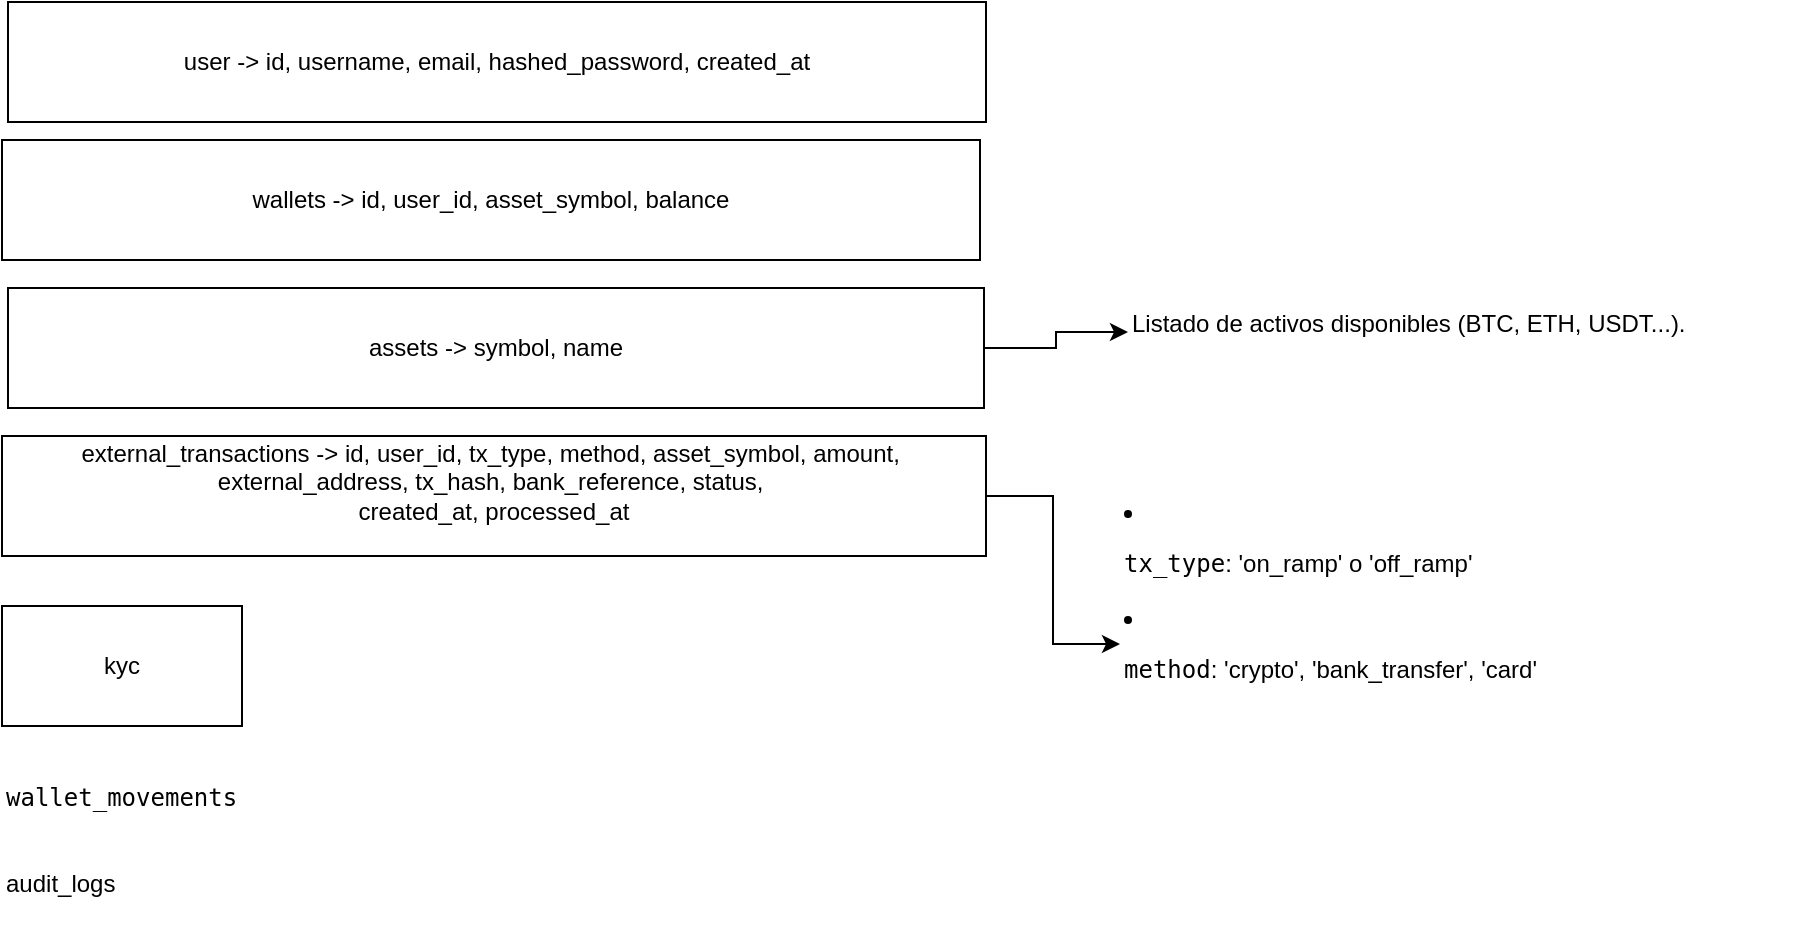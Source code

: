 <mxfile version="24.6.4" type="device">
  <diagram name="Page-1" id="yWySbUb0s3jJObHDZFrF">
    <mxGraphModel dx="1450" dy="1029" grid="0" gridSize="10" guides="1" tooltips="1" connect="1" arrows="1" fold="1" page="0" pageScale="1" pageWidth="850" pageHeight="1100" math="0" shadow="0">
      <root>
        <mxCell id="0" />
        <mxCell id="1" parent="0" />
        <mxCell id="L_gjNP1ykKeoBa9wgZY3-1" value="user -&amp;gt;&amp;nbsp;id, username, email, hashed_password, created_at" style="rounded=0;whiteSpace=wrap;html=1;" vertex="1" parent="1">
          <mxGeometry x="-167" y="-31" width="489" height="60" as="geometry" />
        </mxCell>
        <mxCell id="L_gjNP1ykKeoBa9wgZY3-2" value="wallets -&amp;gt;&amp;nbsp;&lt;span style=&quot;background-color: initial;&quot;&gt;id, user_id, asset_symbol, balance&lt;/span&gt;" style="rounded=0;whiteSpace=wrap;html=1;" vertex="1" parent="1">
          <mxGeometry x="-170" y="38" width="489" height="60" as="geometry" />
        </mxCell>
        <mxCell id="L_gjNP1ykKeoBa9wgZY3-9" style="edgeStyle=orthogonalEdgeStyle;rounded=0;orthogonalLoop=1;jettySize=auto;html=1;entryX=0;entryY=0.5;entryDx=0;entryDy=0;" edge="1" parent="1" source="L_gjNP1ykKeoBa9wgZY3-3" target="L_gjNP1ykKeoBa9wgZY3-8">
          <mxGeometry relative="1" as="geometry" />
        </mxCell>
        <mxCell id="L_gjNP1ykKeoBa9wgZY3-3" value="assets -&amp;gt;&amp;nbsp;&lt;span style=&quot;background-color: initial;&quot;&gt;symbol, name&lt;/span&gt;" style="rounded=0;whiteSpace=wrap;html=1;" vertex="1" parent="1">
          <mxGeometry x="-167" y="112" width="488" height="60" as="geometry" />
        </mxCell>
        <mxCell id="L_gjNP1ykKeoBa9wgZY3-7" style="edgeStyle=orthogonalEdgeStyle;rounded=0;orthogonalLoop=1;jettySize=auto;html=1;" edge="1" parent="1" source="L_gjNP1ykKeoBa9wgZY3-5" target="L_gjNP1ykKeoBa9wgZY3-6">
          <mxGeometry relative="1" as="geometry" />
        </mxCell>
        <mxCell id="L_gjNP1ykKeoBa9wgZY3-5" value="external_transactions -&amp;gt;&amp;nbsp;&lt;span style=&quot;background-color: initial;&quot;&gt;id, user_id, tx_type, method, asset_symbol, amount,&amp;nbsp;&lt;/span&gt;&lt;div&gt;external_address, tx_hash, bank_reference, status,&amp;nbsp;&lt;/div&gt;&lt;div&gt;created_at, processed_at&lt;/div&gt;&lt;div&gt;&lt;br&gt;&lt;/div&gt;" style="rounded=0;whiteSpace=wrap;html=1;" vertex="1" parent="1">
          <mxGeometry x="-170" y="186" width="492" height="60" as="geometry" />
        </mxCell>
        <mxCell id="L_gjNP1ykKeoBa9wgZY3-6" value="&lt;li data-start=&quot;877&quot; data-end=&quot;912&quot;&gt;&lt;p data-start=&quot;879&quot; data-end=&quot;912&quot;&gt;&lt;code data-start=&quot;879&quot; data-end=&quot;888&quot;&gt;tx_type&lt;/code&gt;: &#39;on_ramp&#39; o &#39;off_ramp&#39;&lt;/p&gt;&lt;/li&gt;&lt;li data-start=&quot;913&quot; data-end=&quot;958&quot;&gt;&lt;p data-start=&quot;915&quot; data-end=&quot;958&quot;&gt;&lt;code data-start=&quot;915&quot; data-end=&quot;923&quot;&gt;method&lt;/code&gt;: &#39;crypto&#39;, &#39;bank_transfer&#39;, &#39;card&#39;&lt;/p&gt;&lt;/li&gt;" style="text;whiteSpace=wrap;html=1;" vertex="1" parent="1">
          <mxGeometry x="389" y="210" width="347.2" height="160" as="geometry" />
        </mxCell>
        <mxCell id="L_gjNP1ykKeoBa9wgZY3-8" value="Listado de activos disponibles (BTC, ETH, USDT...)." style="text;whiteSpace=wrap;html=1;" vertex="1" parent="1">
          <mxGeometry x="393.0" y="116" width="305" height="36" as="geometry" />
        </mxCell>
        <mxCell id="L_gjNP1ykKeoBa9wgZY3-10" value="kyc" style="rounded=0;whiteSpace=wrap;html=1;" vertex="1" parent="1">
          <mxGeometry x="-170" y="271" width="120" height="60" as="geometry" />
        </mxCell>
        <mxCell id="L_gjNP1ykKeoBa9wgZY3-11" value="&lt;code data-start=&quot;1921&quot; data-end=&quot;1939&quot;&gt;wallet_movements&lt;/code&gt;" style="text;whiteSpace=wrap;html=1;" vertex="1" parent="1">
          <mxGeometry x="-170.0" y="353" width="143" height="38" as="geometry" />
        </mxCell>
        <mxCell id="L_gjNP1ykKeoBa9wgZY3-12" value="audit_logs" style="text;whiteSpace=wrap;html=1;" vertex="1" parent="1">
          <mxGeometry x="-170.0" y="396" width="83" height="36" as="geometry" />
        </mxCell>
      </root>
    </mxGraphModel>
  </diagram>
</mxfile>
